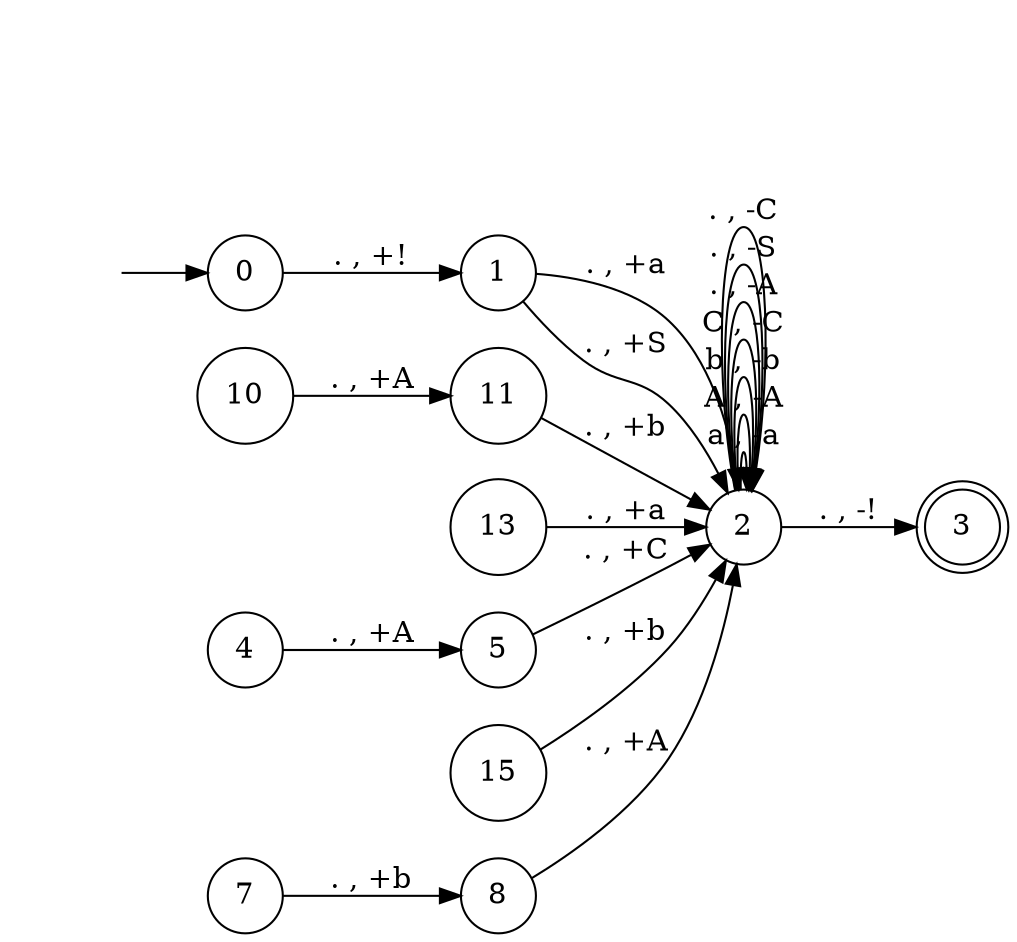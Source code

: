 digraph pda {
rankdir = LR;
hidden [shape = plaintext, label = ""];
node [shape = doublecircle];
3;
node [shape = circle];
hidden -> 0;
11 -> 2 [label = ". , +b"];
0 -> 1 [label = ". , +!"];
1 -> 2 [label = ". , +a"];
1 -> 2 [label = ". , +S"];
2 -> 2 [label = "a , -a"];
2 -> 2 [label = "A , -A"];
2 -> 2 [label = "b , -b"];
2 -> 2 [label = "C , -C"];
2 -> 2 [label = ". , -A"];
2 -> 2 [label = ". , -S"];
2 -> 2 [label = ". , -C"];
2 -> 3 [label = ". , -!"];
13 -> 2 [label = ". , +a"];
4 -> 5 [label = ". , +A"];
15 -> 2 [label = ". , +b"];
5 -> 2 [label = ". , +C"];
7 -> 8 [label = ". , +b"];
8 -> 2 [label = ". , +A"];
10 -> 11 [label = ". , +A"];
}

